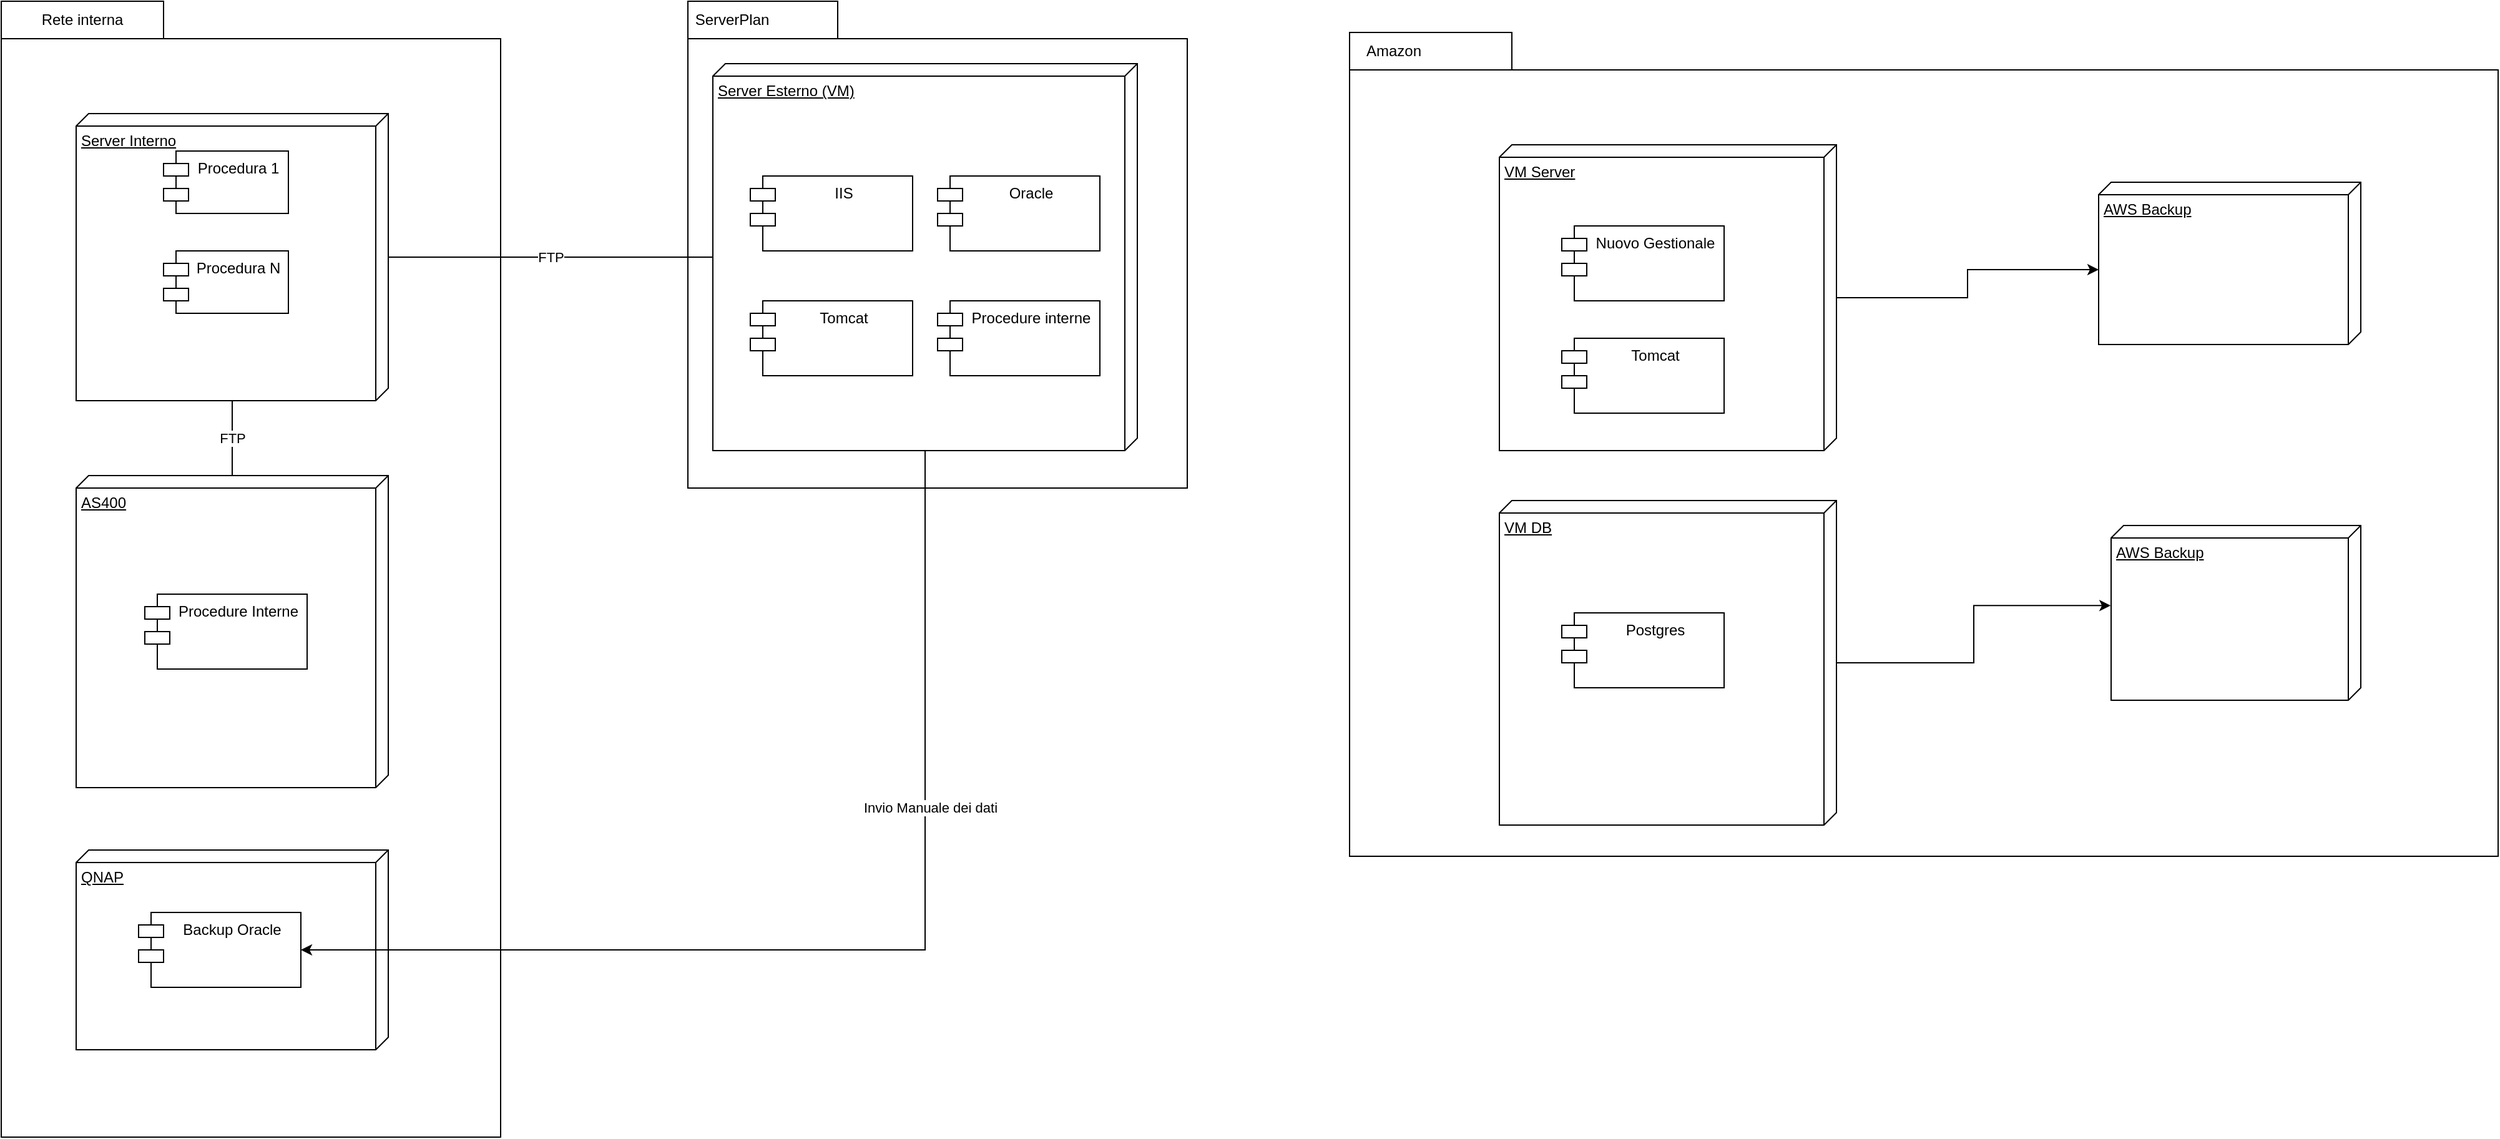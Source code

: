 <mxfile version="20.6.0" type="github">
  <diagram id="YYdmfMmHKFKd6aKUU76Y" name="Page-1">
    <mxGraphModel dx="1749" dy="802" grid="1" gridSize="10" guides="1" tooltips="1" connect="1" arrows="1" fold="1" page="1" pageScale="1" pageWidth="850" pageHeight="1100" math="0" shadow="0">
      <root>
        <mxCell id="0" />
        <mxCell id="1" parent="0" />
        <mxCell id="f8Zw-Bb1OCc7IDSp_8TN-6" value="" style="shape=folder;fontStyle=1;spacingTop=10;tabWidth=130;tabHeight=30;tabPosition=left;html=1;" parent="1" vertex="1">
          <mxGeometry x="10" y="10" width="400" height="910" as="geometry" />
        </mxCell>
        <mxCell id="f8Zw-Bb1OCc7IDSp_8TN-1" value="Server Interno" style="verticalAlign=top;align=left;spacingTop=8;spacingLeft=2;spacingRight=12;shape=cube;size=10;direction=south;fontStyle=4;html=1;" parent="1" vertex="1">
          <mxGeometry x="70" y="100" width="250" height="230" as="geometry" />
        </mxCell>
        <mxCell id="f8Zw-Bb1OCc7IDSp_8TN-2" value="Procedura 1" style="shape=module;align=left;spacingLeft=20;align=center;verticalAlign=top;" parent="1" vertex="1">
          <mxGeometry x="140" y="130" width="100" height="50" as="geometry" />
        </mxCell>
        <mxCell id="f8Zw-Bb1OCc7IDSp_8TN-3" value="Procedura N" style="shape=module;align=left;spacingLeft=20;align=center;verticalAlign=top;" parent="1" vertex="1">
          <mxGeometry x="140" y="210" width="100" height="50" as="geometry" />
        </mxCell>
        <mxCell id="f8Zw-Bb1OCc7IDSp_8TN-5" value="AS400" style="verticalAlign=top;align=left;spacingTop=8;spacingLeft=2;spacingRight=12;shape=cube;size=10;direction=south;fontStyle=4;html=1;" parent="1" vertex="1">
          <mxGeometry x="70" y="390" width="250" height="250" as="geometry" />
        </mxCell>
        <mxCell id="f8Zw-Bb1OCc7IDSp_8TN-8" value="Rete interna" style="text;html=1;strokeColor=none;fillColor=none;align=center;verticalAlign=middle;whiteSpace=wrap;rounded=0;" parent="1" vertex="1">
          <mxGeometry x="10" y="10" width="130" height="30" as="geometry" />
        </mxCell>
        <mxCell id="f8Zw-Bb1OCc7IDSp_8TN-11" value="FTP" style="endArrow=none;html=1;rounded=0;" parent="1" source="f8Zw-Bb1OCc7IDSp_8TN-5" target="f8Zw-Bb1OCc7IDSp_8TN-1" edge="1">
          <mxGeometry width="50" height="50" relative="1" as="geometry">
            <mxPoint x="230" y="480" as="sourcePoint" />
            <mxPoint x="280" y="430" as="targetPoint" />
          </mxGeometry>
        </mxCell>
        <mxCell id="f8Zw-Bb1OCc7IDSp_8TN-15" value="" style="shape=folder;fontStyle=1;spacingTop=10;tabWidth=120;tabHeight=30;tabPosition=left;html=1;" parent="1" vertex="1">
          <mxGeometry x="560" y="10" width="400" height="390" as="geometry" />
        </mxCell>
        <mxCell id="f8Zw-Bb1OCc7IDSp_8TN-16" value="ServerPlan" style="text;html=1;align=center;verticalAlign=middle;resizable=0;points=[];autosize=1;strokeColor=none;fillColor=none;" parent="1" vertex="1">
          <mxGeometry x="560" y="15" width="70" height="20" as="geometry" />
        </mxCell>
        <mxCell id="f8Zw-Bb1OCc7IDSp_8TN-17" value="Server Esterno (VM)" style="verticalAlign=top;align=left;spacingTop=8;spacingLeft=2;spacingRight=12;shape=cube;size=10;direction=south;fontStyle=4;html=1;" parent="1" vertex="1">
          <mxGeometry x="580" y="60" width="340" height="310" as="geometry" />
        </mxCell>
        <mxCell id="f8Zw-Bb1OCc7IDSp_8TN-18" value="Procedure Interne" style="shape=module;align=left;spacingLeft=20;align=center;verticalAlign=top;" parent="1" vertex="1">
          <mxGeometry x="125" y="485" width="130" height="60" as="geometry" />
        </mxCell>
        <mxCell id="f8Zw-Bb1OCc7IDSp_8TN-24" value="IIS" style="shape=module;align=left;spacingLeft=20;align=center;verticalAlign=top;" parent="1" vertex="1">
          <mxGeometry x="610" y="150" width="130" height="60" as="geometry" />
        </mxCell>
        <mxCell id="f8Zw-Bb1OCc7IDSp_8TN-25" value="Tomcat" style="shape=module;align=left;spacingLeft=20;align=center;verticalAlign=top;" parent="1" vertex="1">
          <mxGeometry x="610" y="250" width="130" height="60" as="geometry" />
        </mxCell>
        <mxCell id="f8Zw-Bb1OCc7IDSp_8TN-26" value="Oracle" style="shape=module;align=left;spacingLeft=20;align=center;verticalAlign=top;" parent="1" vertex="1">
          <mxGeometry x="760" y="150" width="130" height="60" as="geometry" />
        </mxCell>
        <mxCell id="f8Zw-Bb1OCc7IDSp_8TN-27" value="FTP" style="endArrow=none;html=1;rounded=0;" parent="1" source="f8Zw-Bb1OCc7IDSp_8TN-1" target="f8Zw-Bb1OCc7IDSp_8TN-17" edge="1">
          <mxGeometry width="50" height="50" relative="1" as="geometry">
            <mxPoint x="740" y="490" as="sourcePoint" />
            <mxPoint x="790" y="440" as="targetPoint" />
          </mxGeometry>
        </mxCell>
        <mxCell id="f8Zw-Bb1OCc7IDSp_8TN-28" value="Procedure interne" style="shape=module;align=left;spacingLeft=20;align=center;verticalAlign=top;" parent="1" vertex="1">
          <mxGeometry x="760" y="250" width="130" height="60" as="geometry" />
        </mxCell>
        <mxCell id="4A7A6q4YwICknP0THt5P-1" value="" style="shape=folder;fontStyle=1;spacingTop=10;tabWidth=130;tabHeight=30;tabPosition=left;html=1;" vertex="1" parent="1">
          <mxGeometry x="1090" y="35" width="920" height="660" as="geometry" />
        </mxCell>
        <mxCell id="4A7A6q4YwICknP0THt5P-2" value="Amazon" style="text;html=1;align=center;verticalAlign=middle;resizable=0;points=[];autosize=1;strokeColor=none;fillColor=none;" vertex="1" parent="1">
          <mxGeometry x="1090" y="35" width="70" height="30" as="geometry" />
        </mxCell>
        <mxCell id="4A7A6q4YwICknP0THt5P-7" style="edgeStyle=orthogonalEdgeStyle;rounded=0;orthogonalLoop=1;jettySize=auto;html=1;entryX=0;entryY=0;entryDx=70;entryDy=210;entryPerimeter=0;" edge="1" parent="1" source="4A7A6q4YwICknP0THt5P-3" target="4A7A6q4YwICknP0THt5P-5">
          <mxGeometry relative="1" as="geometry" />
        </mxCell>
        <mxCell id="4A7A6q4YwICknP0THt5P-3" value="VM Server" style="verticalAlign=top;align=left;spacingTop=8;spacingLeft=2;spacingRight=12;shape=cube;size=10;direction=south;fontStyle=4;html=1;" vertex="1" parent="1">
          <mxGeometry x="1210" y="125" width="270" height="245" as="geometry" />
        </mxCell>
        <mxCell id="4A7A6q4YwICknP0THt5P-6" style="edgeStyle=orthogonalEdgeStyle;rounded=0;orthogonalLoop=1;jettySize=auto;html=1;entryX=0.458;entryY=1.002;entryDx=0;entryDy=0;entryPerimeter=0;" edge="1" parent="1" source="4A7A6q4YwICknP0THt5P-4" target="4A7A6q4YwICknP0THt5P-11">
          <mxGeometry relative="1" as="geometry" />
        </mxCell>
        <mxCell id="4A7A6q4YwICknP0THt5P-4" value="VM DB" style="verticalAlign=top;align=left;spacingTop=8;spacingLeft=2;spacingRight=12;shape=cube;size=10;direction=south;fontStyle=4;html=1;" vertex="1" parent="1">
          <mxGeometry x="1210" y="410" width="270" height="260" as="geometry" />
        </mxCell>
        <mxCell id="4A7A6q4YwICknP0THt5P-5" value="AWS Backup" style="verticalAlign=top;align=left;spacingTop=8;spacingLeft=2;spacingRight=12;shape=cube;size=10;direction=south;fontStyle=4;html=1;" vertex="1" parent="1">
          <mxGeometry x="1690" y="155" width="210" height="130" as="geometry" />
        </mxCell>
        <mxCell id="4A7A6q4YwICknP0THt5P-8" value="Nuovo Gestionale" style="shape=module;align=left;spacingLeft=20;align=center;verticalAlign=top;" vertex="1" parent="1">
          <mxGeometry x="1260" y="190" width="130" height="60" as="geometry" />
        </mxCell>
        <mxCell id="4A7A6q4YwICknP0THt5P-9" value="Postgres" style="shape=module;align=left;spacingLeft=20;align=center;verticalAlign=top;" vertex="1" parent="1">
          <mxGeometry x="1260" y="500" width="130" height="60" as="geometry" />
        </mxCell>
        <mxCell id="4A7A6q4YwICknP0THt5P-10" value="Tomcat" style="shape=module;align=left;spacingLeft=20;align=center;verticalAlign=top;" vertex="1" parent="1">
          <mxGeometry x="1260" y="280" width="130" height="60" as="geometry" />
        </mxCell>
        <mxCell id="4A7A6q4YwICknP0THt5P-11" value="AWS Backup" style="verticalAlign=top;align=left;spacingTop=8;spacingLeft=2;spacingRight=12;shape=cube;size=10;direction=south;fontStyle=4;html=1;" vertex="1" parent="1">
          <mxGeometry x="1700" y="430" width="200" height="140" as="geometry" />
        </mxCell>
        <mxCell id="4A7A6q4YwICknP0THt5P-12" value="QNAP" style="verticalAlign=top;align=left;spacingTop=8;spacingLeft=2;spacingRight=12;shape=cube;size=10;direction=south;fontStyle=4;html=1;" vertex="1" parent="1">
          <mxGeometry x="70" y="690" width="250" height="160" as="geometry" />
        </mxCell>
        <mxCell id="4A7A6q4YwICknP0THt5P-15" value="Backup Oracle" style="shape=module;align=left;spacingLeft=20;align=center;verticalAlign=top;" vertex="1" parent="1">
          <mxGeometry x="120" y="740" width="130" height="60" as="geometry" />
        </mxCell>
        <mxCell id="4A7A6q4YwICknP0THt5P-20" value="" style="endArrow=classic;html=1;rounded=0;" edge="1" parent="1" source="f8Zw-Bb1OCc7IDSp_8TN-17" target="4A7A6q4YwICknP0THt5P-15">
          <mxGeometry width="50" height="50" relative="1" as="geometry">
            <mxPoint x="670" y="580" as="sourcePoint" />
            <mxPoint x="720" y="530" as="targetPoint" />
            <Array as="points">
              <mxPoint x="750" y="770" />
            </Array>
          </mxGeometry>
        </mxCell>
        <mxCell id="4A7A6q4YwICknP0THt5P-21" value="Invio Manuale dei dati" style="edgeLabel;html=1;align=center;verticalAlign=middle;resizable=0;points=[];" vertex="1" connectable="0" parent="4A7A6q4YwICknP0THt5P-20">
          <mxGeometry x="-0.364" y="4" relative="1" as="geometry">
            <mxPoint as="offset" />
          </mxGeometry>
        </mxCell>
      </root>
    </mxGraphModel>
  </diagram>
</mxfile>
